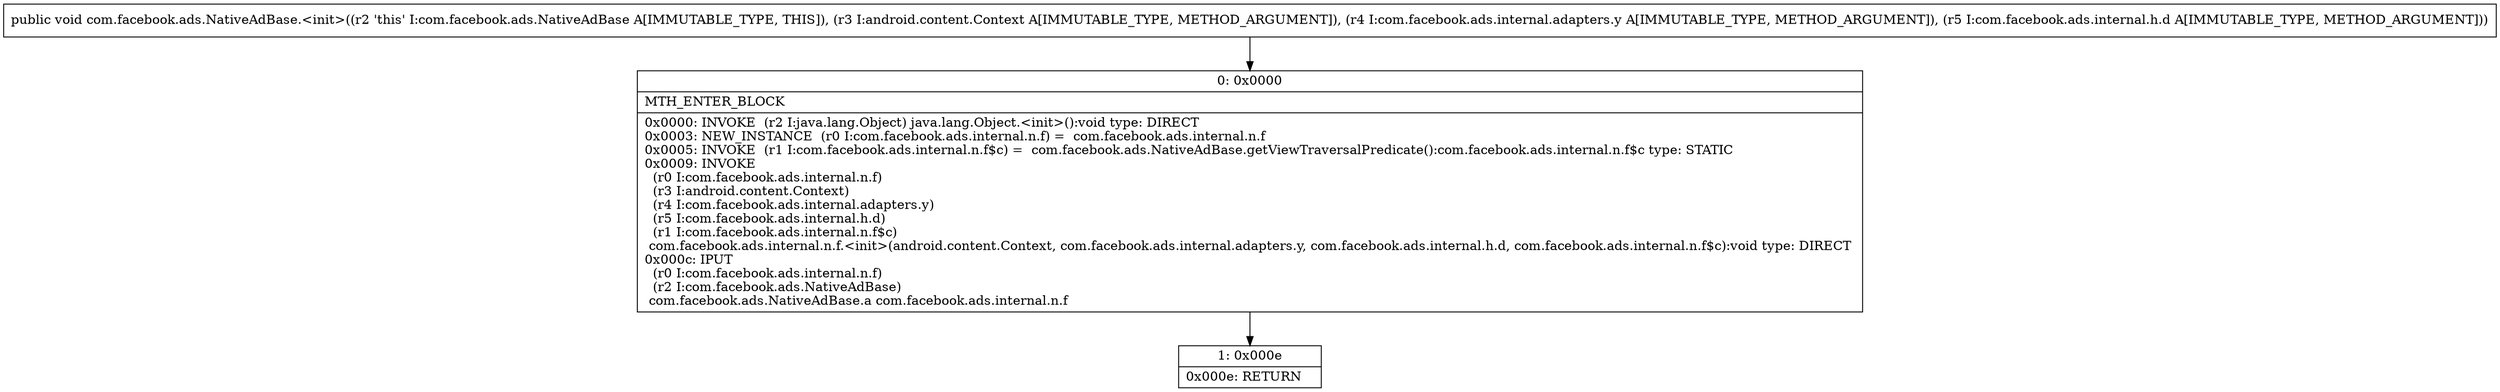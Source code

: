 digraph "CFG forcom.facebook.ads.NativeAdBase.\<init\>(Landroid\/content\/Context;Lcom\/facebook\/ads\/internal\/adapters\/y;Lcom\/facebook\/ads\/internal\/h\/d;)V" {
Node_0 [shape=record,label="{0\:\ 0x0000|MTH_ENTER_BLOCK\l|0x0000: INVOKE  (r2 I:java.lang.Object) java.lang.Object.\<init\>():void type: DIRECT \l0x0003: NEW_INSTANCE  (r0 I:com.facebook.ads.internal.n.f) =  com.facebook.ads.internal.n.f \l0x0005: INVOKE  (r1 I:com.facebook.ads.internal.n.f$c) =  com.facebook.ads.NativeAdBase.getViewTraversalPredicate():com.facebook.ads.internal.n.f$c type: STATIC \l0x0009: INVOKE  \l  (r0 I:com.facebook.ads.internal.n.f)\l  (r3 I:android.content.Context)\l  (r4 I:com.facebook.ads.internal.adapters.y)\l  (r5 I:com.facebook.ads.internal.h.d)\l  (r1 I:com.facebook.ads.internal.n.f$c)\l com.facebook.ads.internal.n.f.\<init\>(android.content.Context, com.facebook.ads.internal.adapters.y, com.facebook.ads.internal.h.d, com.facebook.ads.internal.n.f$c):void type: DIRECT \l0x000c: IPUT  \l  (r0 I:com.facebook.ads.internal.n.f)\l  (r2 I:com.facebook.ads.NativeAdBase)\l com.facebook.ads.NativeAdBase.a com.facebook.ads.internal.n.f \l}"];
Node_1 [shape=record,label="{1\:\ 0x000e|0x000e: RETURN   \l}"];
MethodNode[shape=record,label="{public void com.facebook.ads.NativeAdBase.\<init\>((r2 'this' I:com.facebook.ads.NativeAdBase A[IMMUTABLE_TYPE, THIS]), (r3 I:android.content.Context A[IMMUTABLE_TYPE, METHOD_ARGUMENT]), (r4 I:com.facebook.ads.internal.adapters.y A[IMMUTABLE_TYPE, METHOD_ARGUMENT]), (r5 I:com.facebook.ads.internal.h.d A[IMMUTABLE_TYPE, METHOD_ARGUMENT])) }"];
MethodNode -> Node_0;
Node_0 -> Node_1;
}

